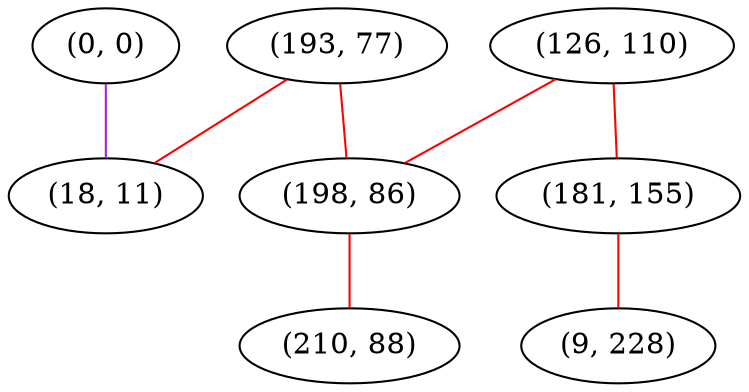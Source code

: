 graph "" {
"(0, 0)";
"(126, 110)";
"(193, 77)";
"(198, 86)";
"(181, 155)";
"(9, 228)";
"(210, 88)";
"(18, 11)";
"(0, 0)" -- "(18, 11)"  [color=purple, key=0, weight=4];
"(126, 110)" -- "(198, 86)"  [color=red, key=0, weight=1];
"(126, 110)" -- "(181, 155)"  [color=red, key=0, weight=1];
"(193, 77)" -- "(18, 11)"  [color=red, key=0, weight=1];
"(193, 77)" -- "(198, 86)"  [color=red, key=0, weight=1];
"(198, 86)" -- "(210, 88)"  [color=red, key=0, weight=1];
"(181, 155)" -- "(9, 228)"  [color=red, key=0, weight=1];
}
